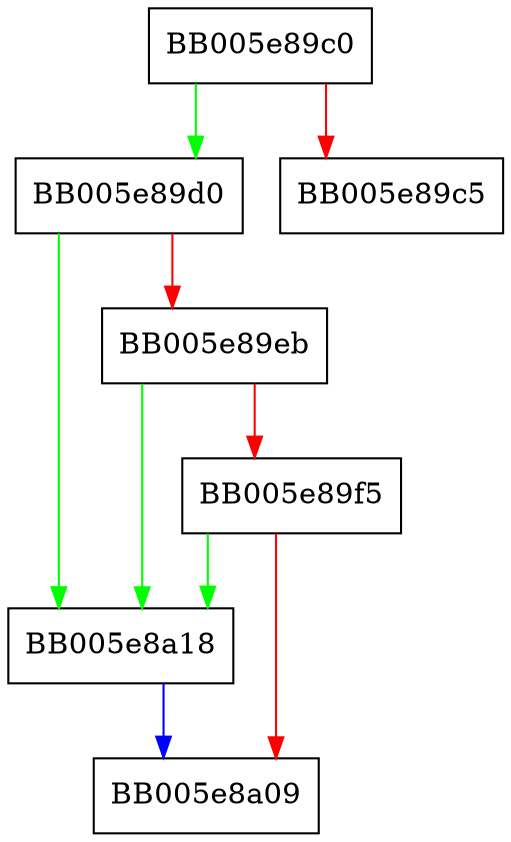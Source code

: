 digraph ossl_lib_ctx_write_lock {
  node [shape="box"];
  graph [splines=ortho];
  BB005e89c0 -> BB005e89d0 [color="green"];
  BB005e89c0 -> BB005e89c5 [color="red"];
  BB005e89d0 -> BB005e8a18 [color="green"];
  BB005e89d0 -> BB005e89eb [color="red"];
  BB005e89eb -> BB005e8a18 [color="green"];
  BB005e89eb -> BB005e89f5 [color="red"];
  BB005e89f5 -> BB005e8a18 [color="green"];
  BB005e89f5 -> BB005e8a09 [color="red"];
  BB005e8a18 -> BB005e8a09 [color="blue"];
}